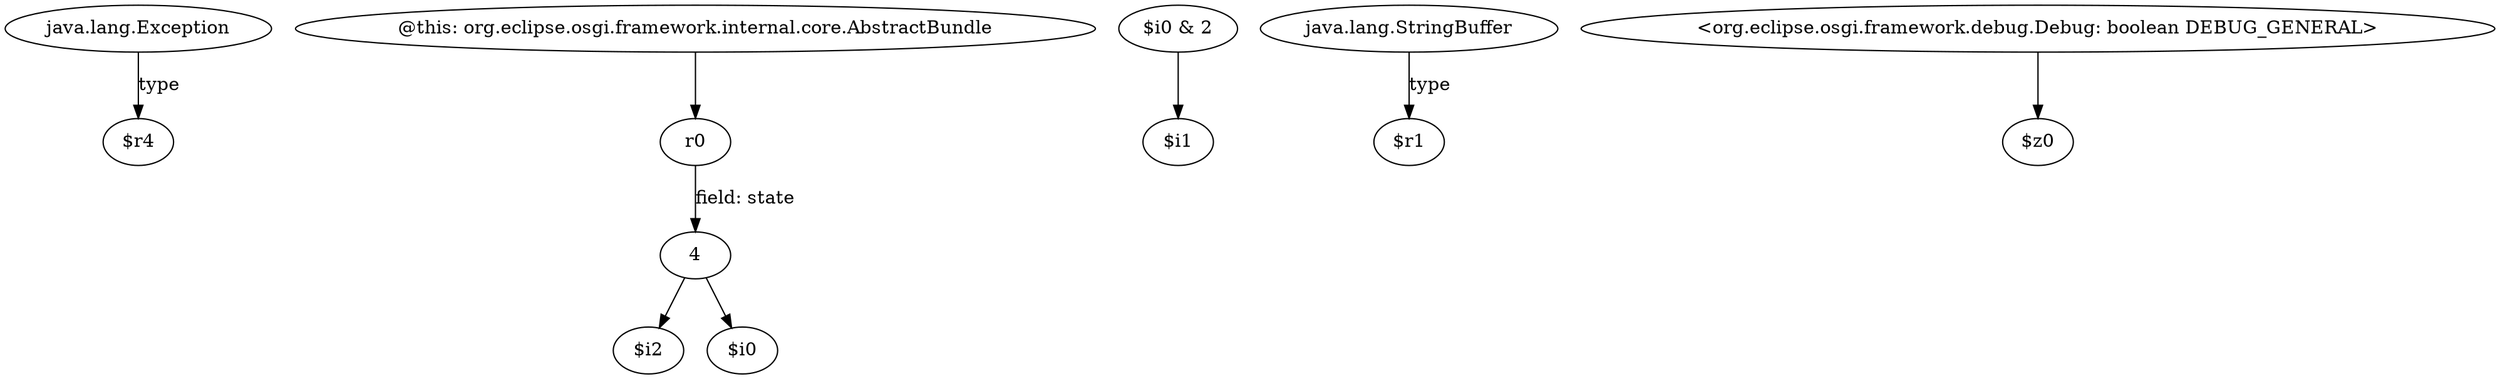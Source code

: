 digraph g {
0[label="java.lang.Exception"]
1[label="$r4"]
0->1[label="type"]
2[label="r0"]
3[label="4"]
2->3[label="field: state"]
4[label="$i0 & 2"]
5[label="$i1"]
4->5[label=""]
6[label="@this: org.eclipse.osgi.framework.internal.core.AbstractBundle"]
6->2[label=""]
7[label="java.lang.StringBuffer"]
8[label="$r1"]
7->8[label="type"]
9[label="$i2"]
3->9[label=""]
10[label="$i0"]
3->10[label=""]
11[label="<org.eclipse.osgi.framework.debug.Debug: boolean DEBUG_GENERAL>"]
12[label="$z0"]
11->12[label=""]
}